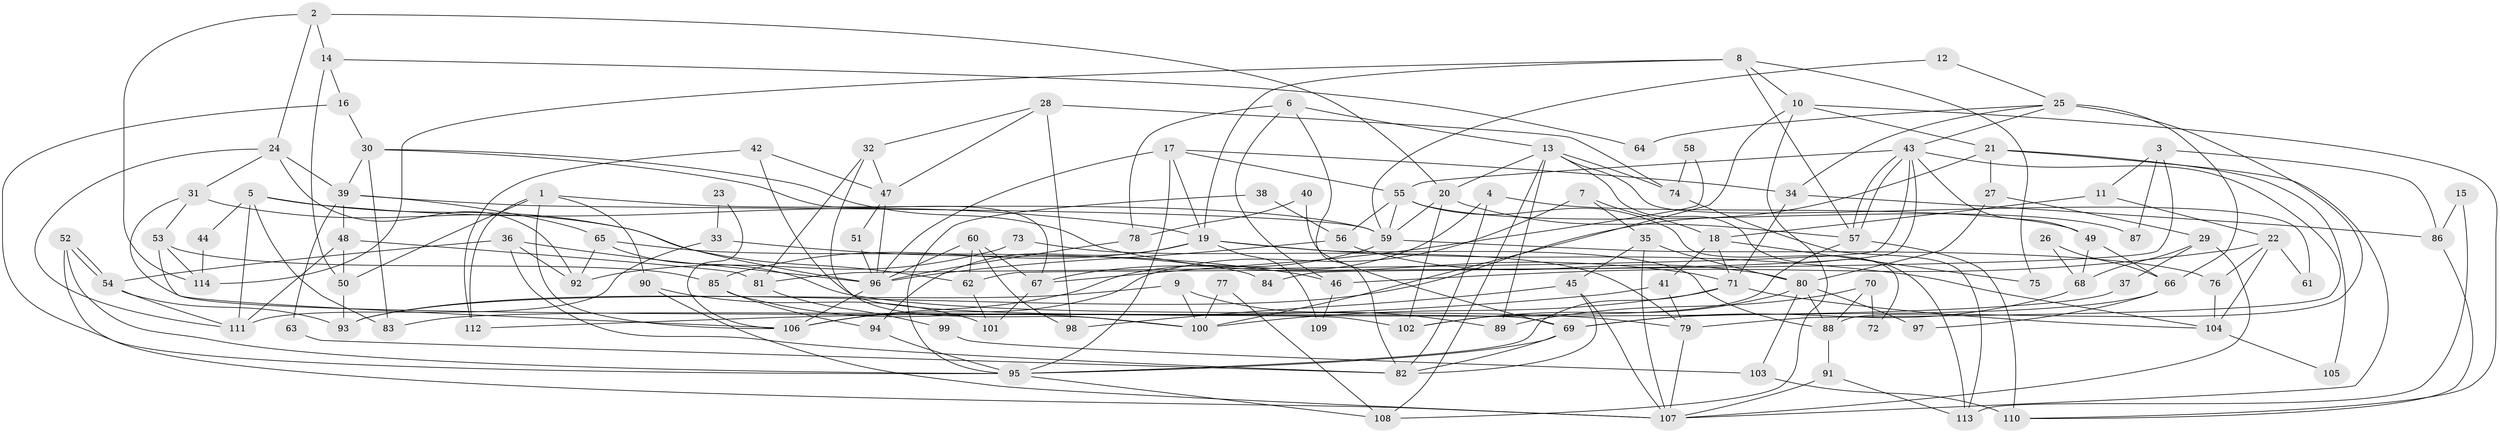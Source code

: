 // Generated by graph-tools (version 1.1) at 2025/02/03/09/25 03:02:11]
// undirected, 114 vertices, 228 edges
graph export_dot {
graph [start="1"]
  node [color=gray90,style=filled];
  1;
  2;
  3;
  4;
  5;
  6;
  7;
  8;
  9;
  10;
  11;
  12;
  13;
  14;
  15;
  16;
  17;
  18;
  19;
  20;
  21;
  22;
  23;
  24;
  25;
  26;
  27;
  28;
  29;
  30;
  31;
  32;
  33;
  34;
  35;
  36;
  37;
  38;
  39;
  40;
  41;
  42;
  43;
  44;
  45;
  46;
  47;
  48;
  49;
  50;
  51;
  52;
  53;
  54;
  55;
  56;
  57;
  58;
  59;
  60;
  61;
  62;
  63;
  64;
  65;
  66;
  67;
  68;
  69;
  70;
  71;
  72;
  73;
  74;
  75;
  76;
  77;
  78;
  79;
  80;
  81;
  82;
  83;
  84;
  85;
  86;
  87;
  88;
  89;
  90;
  91;
  92;
  93;
  94;
  95;
  96;
  97;
  98;
  99;
  100;
  101;
  102;
  103;
  104;
  105;
  106;
  107;
  108;
  109;
  110;
  111;
  112;
  113;
  114;
  1 -- 59;
  1 -- 50;
  1 -- 90;
  1 -- 106;
  1 -- 112;
  2 -- 20;
  2 -- 24;
  2 -- 14;
  2 -- 114;
  3 -- 86;
  3 -- 62;
  3 -- 11;
  3 -- 87;
  4 -- 49;
  4 -- 106;
  4 -- 82;
  5 -- 19;
  5 -- 96;
  5 -- 44;
  5 -- 83;
  5 -- 111;
  6 -- 13;
  6 -- 82;
  6 -- 46;
  6 -- 78;
  7 -- 106;
  7 -- 35;
  7 -- 18;
  8 -- 10;
  8 -- 57;
  8 -- 19;
  8 -- 75;
  8 -- 114;
  9 -- 100;
  9 -- 93;
  9 -- 89;
  10 -- 108;
  10 -- 100;
  10 -- 21;
  10 -- 110;
  11 -- 18;
  11 -- 22;
  12 -- 59;
  12 -- 25;
  13 -- 74;
  13 -- 20;
  13 -- 61;
  13 -- 89;
  13 -- 108;
  13 -- 113;
  14 -- 16;
  14 -- 50;
  14 -- 64;
  15 -- 113;
  15 -- 86;
  16 -- 95;
  16 -- 30;
  17 -- 96;
  17 -- 55;
  17 -- 19;
  17 -- 34;
  17 -- 95;
  18 -- 71;
  18 -- 41;
  18 -- 75;
  19 -- 85;
  19 -- 88;
  19 -- 94;
  19 -- 104;
  19 -- 109;
  20 -- 57;
  20 -- 59;
  20 -- 102;
  21 -- 27;
  21 -- 93;
  21 -- 105;
  21 -- 107;
  22 -- 104;
  22 -- 46;
  22 -- 61;
  22 -- 76;
  23 -- 33;
  23 -- 106;
  24 -- 92;
  24 -- 39;
  24 -- 31;
  24 -- 111;
  25 -- 88;
  25 -- 34;
  25 -- 43;
  25 -- 64;
  25 -- 66;
  26 -- 66;
  26 -- 68;
  27 -- 80;
  27 -- 29;
  28 -- 47;
  28 -- 32;
  28 -- 74;
  28 -- 98;
  29 -- 68;
  29 -- 107;
  29 -- 37;
  30 -- 39;
  30 -- 71;
  30 -- 67;
  30 -- 83;
  31 -- 69;
  31 -- 53;
  31 -- 62;
  32 -- 81;
  32 -- 100;
  32 -- 47;
  33 -- 46;
  33 -- 111;
  34 -- 71;
  34 -- 86;
  35 -- 107;
  35 -- 45;
  35 -- 80;
  36 -- 82;
  36 -- 54;
  36 -- 92;
  36 -- 96;
  37 -- 83;
  38 -- 56;
  38 -- 95;
  39 -- 59;
  39 -- 48;
  39 -- 63;
  39 -- 65;
  40 -- 78;
  40 -- 69;
  41 -- 79;
  41 -- 112;
  42 -- 47;
  42 -- 112;
  42 -- 102;
  43 -- 57;
  43 -- 57;
  43 -- 49;
  43 -- 55;
  43 -- 79;
  43 -- 81;
  43 -- 84;
  44 -- 114;
  45 -- 107;
  45 -- 98;
  45 -- 82;
  46 -- 109;
  47 -- 96;
  47 -- 51;
  48 -- 111;
  48 -- 50;
  48 -- 81;
  49 -- 66;
  49 -- 68;
  50 -- 93;
  51 -- 96;
  52 -- 95;
  52 -- 54;
  52 -- 54;
  52 -- 107;
  53 -- 114;
  53 -- 85;
  53 -- 106;
  54 -- 111;
  54 -- 93;
  55 -- 56;
  55 -- 59;
  55 -- 72;
  55 -- 87;
  56 -- 96;
  56 -- 80;
  57 -- 102;
  57 -- 110;
  58 -- 74;
  58 -- 67;
  59 -- 67;
  59 -- 76;
  60 -- 96;
  60 -- 62;
  60 -- 67;
  60 -- 98;
  62 -- 101;
  63 -- 82;
  65 -- 79;
  65 -- 84;
  65 -- 92;
  66 -- 69;
  66 -- 97;
  67 -- 101;
  68 -- 69;
  69 -- 95;
  69 -- 82;
  70 -- 88;
  70 -- 89;
  70 -- 72;
  71 -- 95;
  71 -- 104;
  71 -- 100;
  73 -- 92;
  73 -- 79;
  74 -- 113;
  76 -- 104;
  77 -- 100;
  77 -- 108;
  78 -- 96;
  79 -- 107;
  80 -- 102;
  80 -- 88;
  80 -- 97;
  80 -- 103;
  81 -- 99;
  85 -- 94;
  85 -- 100;
  86 -- 110;
  88 -- 91;
  90 -- 107;
  90 -- 101;
  91 -- 107;
  91 -- 113;
  94 -- 95;
  95 -- 108;
  96 -- 106;
  99 -- 103;
  103 -- 110;
  104 -- 105;
}
